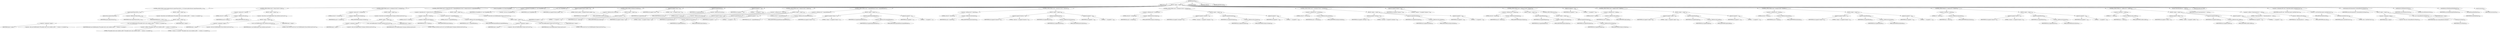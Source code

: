 digraph "execute" {  
"559" [label = <(METHOD,execute)<SUB>238</SUB>> ]
"74" [label = <(PARAM,this)<SUB>238</SUB>> ]
"560" [label = <(BLOCK,&lt;empty&gt;,&lt;empty&gt;)<SUB>238</SUB>> ]
"561" [label = <(CONTROL_STRUCTURE,if (project.getJavaVersion().equals(Project.JAVA_1_1)),if (project.getJavaVersion().equals(Project.JAVA_1_1)))<SUB>239</SUB>> ]
"562" [label = <(equals,equals(Project.JAVA_1_1))<SUB>239</SUB>> ]
"563" [label = <(getJavaVersion,getJavaVersion())<SUB>239</SUB>> ]
"564" [label = <(IDENTIFIER,project,getJavaVersion())<SUB>239</SUB>> ]
"565" [label = <(&lt;operator&gt;.fieldAccess,Project.JAVA_1_1)<SUB>239</SUB>> ]
"566" [label = <(IDENTIFIER,Project,equals(Project.JAVA_1_1))<SUB>239</SUB>> ]
"567" [label = <(FIELD_IDENTIFIER,JAVA_1_1,JAVA_1_1)<SUB>239</SUB>> ]
"568" [label = <(BLOCK,&lt;empty&gt;,&lt;empty&gt;)<SUB>239</SUB>> ]
"569" [label = <(&lt;operator&gt;.throw,throw new BuildException(&quot;The genkey task is only available on JDK&quot; + &quot; versions 1.2 or greater&quot;);)<SUB>240</SUB>> ]
"570" [label = <(BLOCK,&lt;empty&gt;,&lt;empty&gt;)<SUB>240</SUB>> ]
"571" [label = <(&lt;operator&gt;.assignment,&lt;empty&gt;)> ]
"572" [label = <(IDENTIFIER,$obj10,&lt;empty&gt;)> ]
"573" [label = <(&lt;operator&gt;.alloc,new BuildException(&quot;The genkey task is only available on JDK&quot; + &quot; versions 1.2 or greater&quot;))<SUB>240</SUB>> ]
"574" [label = <(&lt;init&gt;,new BuildException(&quot;The genkey task is only available on JDK&quot; + &quot; versions 1.2 or greater&quot;))<SUB>240</SUB>> ]
"575" [label = <(IDENTIFIER,$obj10,new BuildException(&quot;The genkey task is only available on JDK&quot; + &quot; versions 1.2 or greater&quot;))> ]
"576" [label = <(&lt;operator&gt;.addition,&quot;The genkey task is only available on JDK&quot; + &quot; versions 1.2 or greater&quot;)<SUB>240</SUB>> ]
"577" [label = <(LITERAL,&quot;The genkey task is only available on JDK&quot;,&quot;The genkey task is only available on JDK&quot; + &quot; versions 1.2 or greater&quot;)<SUB>240</SUB>> ]
"578" [label = <(LITERAL,&quot; versions 1.2 or greater&quot;,&quot;The genkey task is only available on JDK&quot; + &quot; versions 1.2 or greater&quot;)<SUB>241</SUB>> ]
"579" [label = <(IDENTIFIER,$obj10,&lt;empty&gt;)> ]
"580" [label = <(CONTROL_STRUCTURE,if (null == alias),if (null == alias))<SUB>244</SUB>> ]
"581" [label = <(&lt;operator&gt;.equals,null == alias)<SUB>244</SUB>> ]
"582" [label = <(LITERAL,null,null == alias)<SUB>244</SUB>> ]
"583" [label = <(&lt;operator&gt;.fieldAccess,this.alias)<SUB>244</SUB>> ]
"584" [label = <(IDENTIFIER,this,null == alias)<SUB>244</SUB>> ]
"585" [label = <(FIELD_IDENTIFIER,alias,alias)<SUB>244</SUB>> ]
"586" [label = <(BLOCK,&lt;empty&gt;,&lt;empty&gt;)<SUB>244</SUB>> ]
"587" [label = <(&lt;operator&gt;.throw,throw new BuildException(&quot;alias attribute must be set&quot;);)<SUB>245</SUB>> ]
"588" [label = <(BLOCK,&lt;empty&gt;,&lt;empty&gt;)<SUB>245</SUB>> ]
"589" [label = <(&lt;operator&gt;.assignment,&lt;empty&gt;)> ]
"590" [label = <(IDENTIFIER,$obj11,&lt;empty&gt;)> ]
"591" [label = <(&lt;operator&gt;.alloc,new BuildException(&quot;alias attribute must be set&quot;))<SUB>245</SUB>> ]
"592" [label = <(&lt;init&gt;,new BuildException(&quot;alias attribute must be set&quot;))<SUB>245</SUB>> ]
"593" [label = <(IDENTIFIER,$obj11,new BuildException(&quot;alias attribute must be set&quot;))> ]
"594" [label = <(LITERAL,&quot;alias attribute must be set&quot;,new BuildException(&quot;alias attribute must be set&quot;))<SUB>245</SUB>> ]
"595" [label = <(IDENTIFIER,$obj11,&lt;empty&gt;)> ]
"596" [label = <(CONTROL_STRUCTURE,if (null == storepass),if (null == storepass))<SUB>248</SUB>> ]
"597" [label = <(&lt;operator&gt;.equals,null == storepass)<SUB>248</SUB>> ]
"598" [label = <(LITERAL,null,null == storepass)<SUB>248</SUB>> ]
"599" [label = <(&lt;operator&gt;.fieldAccess,this.storepass)<SUB>248</SUB>> ]
"600" [label = <(IDENTIFIER,this,null == storepass)<SUB>248</SUB>> ]
"601" [label = <(FIELD_IDENTIFIER,storepass,storepass)<SUB>248</SUB>> ]
"602" [label = <(BLOCK,&lt;empty&gt;,&lt;empty&gt;)<SUB>248</SUB>> ]
"603" [label = <(&lt;operator&gt;.throw,throw new BuildException(&quot;storepass attribute must be set&quot;);)<SUB>249</SUB>> ]
"604" [label = <(BLOCK,&lt;empty&gt;,&lt;empty&gt;)<SUB>249</SUB>> ]
"605" [label = <(&lt;operator&gt;.assignment,&lt;empty&gt;)> ]
"606" [label = <(IDENTIFIER,$obj12,&lt;empty&gt;)> ]
"607" [label = <(&lt;operator&gt;.alloc,new BuildException(&quot;storepass attribute must be set&quot;))<SUB>249</SUB>> ]
"608" [label = <(&lt;init&gt;,new BuildException(&quot;storepass attribute must be set&quot;))<SUB>249</SUB>> ]
"609" [label = <(IDENTIFIER,$obj12,new BuildException(&quot;storepass attribute must be set&quot;))> ]
"610" [label = <(LITERAL,&quot;storepass attribute must be set&quot;,new BuildException(&quot;storepass attribute must be set&quot;))<SUB>249</SUB>> ]
"611" [label = <(IDENTIFIER,$obj12,&lt;empty&gt;)> ]
"612" [label = <(CONTROL_STRUCTURE,if (null == dname &amp;&amp; null == expandedDname),if (null == dname &amp;&amp; null == expandedDname))<SUB>252</SUB>> ]
"613" [label = <(&lt;operator&gt;.logicalAnd,null == dname &amp;&amp; null == expandedDname)<SUB>252</SUB>> ]
"614" [label = <(&lt;operator&gt;.equals,null == dname)<SUB>252</SUB>> ]
"615" [label = <(LITERAL,null,null == dname)<SUB>252</SUB>> ]
"616" [label = <(&lt;operator&gt;.fieldAccess,this.dname)<SUB>252</SUB>> ]
"617" [label = <(IDENTIFIER,this,null == dname)<SUB>252</SUB>> ]
"618" [label = <(FIELD_IDENTIFIER,dname,dname)<SUB>252</SUB>> ]
"619" [label = <(&lt;operator&gt;.equals,null == expandedDname)<SUB>252</SUB>> ]
"620" [label = <(LITERAL,null,null == expandedDname)<SUB>252</SUB>> ]
"621" [label = <(&lt;operator&gt;.fieldAccess,this.expandedDname)<SUB>252</SUB>> ]
"622" [label = <(IDENTIFIER,this,null == expandedDname)<SUB>252</SUB>> ]
"623" [label = <(FIELD_IDENTIFIER,expandedDname,expandedDname)<SUB>252</SUB>> ]
"624" [label = <(BLOCK,&lt;empty&gt;,&lt;empty&gt;)<SUB>252</SUB>> ]
"625" [label = <(&lt;operator&gt;.throw,throw new BuildException(&quot;dname must be set&quot;);)<SUB>253</SUB>> ]
"626" [label = <(BLOCK,&lt;empty&gt;,&lt;empty&gt;)<SUB>253</SUB>> ]
"627" [label = <(&lt;operator&gt;.assignment,&lt;empty&gt;)> ]
"628" [label = <(IDENTIFIER,$obj13,&lt;empty&gt;)> ]
"629" [label = <(&lt;operator&gt;.alloc,new BuildException(&quot;dname must be set&quot;))<SUB>253</SUB>> ]
"630" [label = <(&lt;init&gt;,new BuildException(&quot;dname must be set&quot;))<SUB>253</SUB>> ]
"631" [label = <(IDENTIFIER,$obj13,new BuildException(&quot;dname must be set&quot;))> ]
"632" [label = <(LITERAL,&quot;dname must be set&quot;,new BuildException(&quot;dname must be set&quot;))<SUB>253</SUB>> ]
"633" [label = <(IDENTIFIER,$obj13,&lt;empty&gt;)> ]
"72" [label = <(LOCAL,StringBuffer sb: java.lang.StringBuffer)> ]
"634" [label = <(&lt;operator&gt;.assignment,StringBuffer sb = new StringBuffer())<SUB>256</SUB>> ]
"635" [label = <(IDENTIFIER,sb,StringBuffer sb = new StringBuffer())<SUB>256</SUB>> ]
"636" [label = <(&lt;operator&gt;.alloc,new StringBuffer())<SUB>256</SUB>> ]
"637" [label = <(&lt;init&gt;,new StringBuffer())<SUB>256</SUB>> ]
"71" [label = <(IDENTIFIER,sb,new StringBuffer())<SUB>256</SUB>> ]
"638" [label = <(append,sb.append(&quot;keytool -genkey &quot;))<SUB>258</SUB>> ]
"639" [label = <(IDENTIFIER,sb,sb.append(&quot;keytool -genkey &quot;))<SUB>258</SUB>> ]
"640" [label = <(LITERAL,&quot;keytool -genkey &quot;,sb.append(&quot;keytool -genkey &quot;))<SUB>258</SUB>> ]
"641" [label = <(CONTROL_STRUCTURE,if (verbose),if (verbose))<SUB>260</SUB>> ]
"642" [label = <(&lt;operator&gt;.fieldAccess,this.verbose)<SUB>260</SUB>> ]
"643" [label = <(IDENTIFIER,this,if (verbose))<SUB>260</SUB>> ]
"644" [label = <(FIELD_IDENTIFIER,verbose,verbose)<SUB>260</SUB>> ]
"645" [label = <(BLOCK,&lt;empty&gt;,&lt;empty&gt;)<SUB>260</SUB>> ]
"646" [label = <(append,sb.append(&quot;-v &quot;))<SUB>261</SUB>> ]
"647" [label = <(IDENTIFIER,sb,sb.append(&quot;-v &quot;))<SUB>261</SUB>> ]
"648" [label = <(LITERAL,&quot;-v &quot;,sb.append(&quot;-v &quot;))<SUB>261</SUB>> ]
"649" [label = <(append,sb.append(&quot;-alias \&quot;&quot;))<SUB>264</SUB>> ]
"650" [label = <(IDENTIFIER,sb,sb.append(&quot;-alias \&quot;&quot;))<SUB>264</SUB>> ]
"651" [label = <(LITERAL,&quot;-alias \&quot;&quot;,sb.append(&quot;-alias \&quot;&quot;))<SUB>264</SUB>> ]
"652" [label = <(append,sb.append(alias))<SUB>265</SUB>> ]
"653" [label = <(IDENTIFIER,sb,sb.append(alias))<SUB>265</SUB>> ]
"654" [label = <(&lt;operator&gt;.fieldAccess,this.alias)<SUB>265</SUB>> ]
"655" [label = <(IDENTIFIER,this,sb.append(alias))<SUB>265</SUB>> ]
"656" [label = <(FIELD_IDENTIFIER,alias,alias)<SUB>265</SUB>> ]
"657" [label = <(append,sb.append(&quot;\&quot; &quot;))<SUB>266</SUB>> ]
"658" [label = <(IDENTIFIER,sb,sb.append(&quot;\&quot; &quot;))<SUB>266</SUB>> ]
"659" [label = <(LITERAL,&quot;\&quot; &quot;,sb.append(&quot;\&quot; &quot;))<SUB>266</SUB>> ]
"660" [label = <(CONTROL_STRUCTURE,if (null != dname),if (null != dname))<SUB>268</SUB>> ]
"661" [label = <(&lt;operator&gt;.notEquals,null != dname)<SUB>268</SUB>> ]
"662" [label = <(LITERAL,null,null != dname)<SUB>268</SUB>> ]
"663" [label = <(&lt;operator&gt;.fieldAccess,this.dname)<SUB>268</SUB>> ]
"664" [label = <(IDENTIFIER,this,null != dname)<SUB>268</SUB>> ]
"665" [label = <(FIELD_IDENTIFIER,dname,dname)<SUB>268</SUB>> ]
"666" [label = <(BLOCK,&lt;empty&gt;,&lt;empty&gt;)<SUB>268</SUB>> ]
"667" [label = <(append,sb.append(&quot;-dname \&quot;&quot;))<SUB>269</SUB>> ]
"668" [label = <(IDENTIFIER,sb,sb.append(&quot;-dname \&quot;&quot;))<SUB>269</SUB>> ]
"669" [label = <(LITERAL,&quot;-dname \&quot;&quot;,sb.append(&quot;-dname \&quot;&quot;))<SUB>269</SUB>> ]
"670" [label = <(append,sb.append(dname))<SUB>270</SUB>> ]
"671" [label = <(IDENTIFIER,sb,sb.append(dname))<SUB>270</SUB>> ]
"672" [label = <(&lt;operator&gt;.fieldAccess,this.dname)<SUB>270</SUB>> ]
"673" [label = <(IDENTIFIER,this,sb.append(dname))<SUB>270</SUB>> ]
"674" [label = <(FIELD_IDENTIFIER,dname,dname)<SUB>270</SUB>> ]
"675" [label = <(append,sb.append(&quot;\&quot; &quot;))<SUB>271</SUB>> ]
"676" [label = <(IDENTIFIER,sb,sb.append(&quot;\&quot; &quot;))<SUB>271</SUB>> ]
"677" [label = <(LITERAL,&quot;\&quot; &quot;,sb.append(&quot;\&quot; &quot;))<SUB>271</SUB>> ]
"678" [label = <(CONTROL_STRUCTURE,if (null != expandedDname),if (null != expandedDname))<SUB>274</SUB>> ]
"679" [label = <(&lt;operator&gt;.notEquals,null != expandedDname)<SUB>274</SUB>> ]
"680" [label = <(LITERAL,null,null != expandedDname)<SUB>274</SUB>> ]
"681" [label = <(&lt;operator&gt;.fieldAccess,this.expandedDname)<SUB>274</SUB>> ]
"682" [label = <(IDENTIFIER,this,null != expandedDname)<SUB>274</SUB>> ]
"683" [label = <(FIELD_IDENTIFIER,expandedDname,expandedDname)<SUB>274</SUB>> ]
"684" [label = <(BLOCK,&lt;empty&gt;,&lt;empty&gt;)<SUB>274</SUB>> ]
"685" [label = <(append,sb.append(&quot;-dname \&quot;&quot;))<SUB>275</SUB>> ]
"686" [label = <(IDENTIFIER,sb,sb.append(&quot;-dname \&quot;&quot;))<SUB>275</SUB>> ]
"687" [label = <(LITERAL,&quot;-dname \&quot;&quot;,sb.append(&quot;-dname \&quot;&quot;))<SUB>275</SUB>> ]
"688" [label = <(append,sb.append(expandedDname))<SUB>276</SUB>> ]
"689" [label = <(IDENTIFIER,sb,sb.append(expandedDname))<SUB>276</SUB>> ]
"690" [label = <(&lt;operator&gt;.fieldAccess,this.expandedDname)<SUB>276</SUB>> ]
"691" [label = <(IDENTIFIER,this,sb.append(expandedDname))<SUB>276</SUB>> ]
"692" [label = <(FIELD_IDENTIFIER,expandedDname,expandedDname)<SUB>276</SUB>> ]
"693" [label = <(append,sb.append(&quot;\&quot; &quot;))<SUB>277</SUB>> ]
"694" [label = <(IDENTIFIER,sb,sb.append(&quot;\&quot; &quot;))<SUB>277</SUB>> ]
"695" [label = <(LITERAL,&quot;\&quot; &quot;,sb.append(&quot;\&quot; &quot;))<SUB>277</SUB>> ]
"696" [label = <(CONTROL_STRUCTURE,if (null != keystore),if (null != keystore))<SUB>280</SUB>> ]
"697" [label = <(&lt;operator&gt;.notEquals,null != keystore)<SUB>280</SUB>> ]
"698" [label = <(LITERAL,null,null != keystore)<SUB>280</SUB>> ]
"699" [label = <(&lt;operator&gt;.fieldAccess,this.keystore)<SUB>280</SUB>> ]
"700" [label = <(IDENTIFIER,this,null != keystore)<SUB>280</SUB>> ]
"701" [label = <(FIELD_IDENTIFIER,keystore,keystore)<SUB>280</SUB>> ]
"702" [label = <(BLOCK,&lt;empty&gt;,&lt;empty&gt;)<SUB>280</SUB>> ]
"703" [label = <(append,sb.append(&quot;-keystore \&quot;&quot;))<SUB>281</SUB>> ]
"704" [label = <(IDENTIFIER,sb,sb.append(&quot;-keystore \&quot;&quot;))<SUB>281</SUB>> ]
"705" [label = <(LITERAL,&quot;-keystore \&quot;&quot;,sb.append(&quot;-keystore \&quot;&quot;))<SUB>281</SUB>> ]
"706" [label = <(append,sb.append(keystore))<SUB>282</SUB>> ]
"707" [label = <(IDENTIFIER,sb,sb.append(keystore))<SUB>282</SUB>> ]
"708" [label = <(&lt;operator&gt;.fieldAccess,this.keystore)<SUB>282</SUB>> ]
"709" [label = <(IDENTIFIER,this,sb.append(keystore))<SUB>282</SUB>> ]
"710" [label = <(FIELD_IDENTIFIER,keystore,keystore)<SUB>282</SUB>> ]
"711" [label = <(append,sb.append(&quot;\&quot; &quot;))<SUB>283</SUB>> ]
"712" [label = <(IDENTIFIER,sb,sb.append(&quot;\&quot; &quot;))<SUB>283</SUB>> ]
"713" [label = <(LITERAL,&quot;\&quot; &quot;,sb.append(&quot;\&quot; &quot;))<SUB>283</SUB>> ]
"714" [label = <(CONTROL_STRUCTURE,if (null != storepass),if (null != storepass))<SUB>286</SUB>> ]
"715" [label = <(&lt;operator&gt;.notEquals,null != storepass)<SUB>286</SUB>> ]
"716" [label = <(LITERAL,null,null != storepass)<SUB>286</SUB>> ]
"717" [label = <(&lt;operator&gt;.fieldAccess,this.storepass)<SUB>286</SUB>> ]
"718" [label = <(IDENTIFIER,this,null != storepass)<SUB>286</SUB>> ]
"719" [label = <(FIELD_IDENTIFIER,storepass,storepass)<SUB>286</SUB>> ]
"720" [label = <(BLOCK,&lt;empty&gt;,&lt;empty&gt;)<SUB>286</SUB>> ]
"721" [label = <(append,sb.append(&quot;-storepass \&quot;&quot;))<SUB>287</SUB>> ]
"722" [label = <(IDENTIFIER,sb,sb.append(&quot;-storepass \&quot;&quot;))<SUB>287</SUB>> ]
"723" [label = <(LITERAL,&quot;-storepass \&quot;&quot;,sb.append(&quot;-storepass \&quot;&quot;))<SUB>287</SUB>> ]
"724" [label = <(append,sb.append(storepass))<SUB>288</SUB>> ]
"725" [label = <(IDENTIFIER,sb,sb.append(storepass))<SUB>288</SUB>> ]
"726" [label = <(&lt;operator&gt;.fieldAccess,this.storepass)<SUB>288</SUB>> ]
"727" [label = <(IDENTIFIER,this,sb.append(storepass))<SUB>288</SUB>> ]
"728" [label = <(FIELD_IDENTIFIER,storepass,storepass)<SUB>288</SUB>> ]
"729" [label = <(append,sb.append(&quot;\&quot; &quot;))<SUB>289</SUB>> ]
"730" [label = <(IDENTIFIER,sb,sb.append(&quot;\&quot; &quot;))<SUB>289</SUB>> ]
"731" [label = <(LITERAL,&quot;\&quot; &quot;,sb.append(&quot;\&quot; &quot;))<SUB>289</SUB>> ]
"732" [label = <(CONTROL_STRUCTURE,if (null != storetype),if (null != storetype))<SUB>292</SUB>> ]
"733" [label = <(&lt;operator&gt;.notEquals,null != storetype)<SUB>292</SUB>> ]
"734" [label = <(LITERAL,null,null != storetype)<SUB>292</SUB>> ]
"735" [label = <(&lt;operator&gt;.fieldAccess,this.storetype)<SUB>292</SUB>> ]
"736" [label = <(IDENTIFIER,this,null != storetype)<SUB>292</SUB>> ]
"737" [label = <(FIELD_IDENTIFIER,storetype,storetype)<SUB>292</SUB>> ]
"738" [label = <(BLOCK,&lt;empty&gt;,&lt;empty&gt;)<SUB>292</SUB>> ]
"739" [label = <(append,sb.append(&quot;-storetype \&quot;&quot;))<SUB>293</SUB>> ]
"740" [label = <(IDENTIFIER,sb,sb.append(&quot;-storetype \&quot;&quot;))<SUB>293</SUB>> ]
"741" [label = <(LITERAL,&quot;-storetype \&quot;&quot;,sb.append(&quot;-storetype \&quot;&quot;))<SUB>293</SUB>> ]
"742" [label = <(append,sb.append(storetype))<SUB>294</SUB>> ]
"743" [label = <(IDENTIFIER,sb,sb.append(storetype))<SUB>294</SUB>> ]
"744" [label = <(&lt;operator&gt;.fieldAccess,this.storetype)<SUB>294</SUB>> ]
"745" [label = <(IDENTIFIER,this,sb.append(storetype))<SUB>294</SUB>> ]
"746" [label = <(FIELD_IDENTIFIER,storetype,storetype)<SUB>294</SUB>> ]
"747" [label = <(append,sb.append(&quot;\&quot; &quot;))<SUB>295</SUB>> ]
"748" [label = <(IDENTIFIER,sb,sb.append(&quot;\&quot; &quot;))<SUB>295</SUB>> ]
"749" [label = <(LITERAL,&quot;\&quot; &quot;,sb.append(&quot;\&quot; &quot;))<SUB>295</SUB>> ]
"750" [label = <(append,sb.append(&quot;-keypass \&quot;&quot;))<SUB>298</SUB>> ]
"751" [label = <(IDENTIFIER,sb,sb.append(&quot;-keypass \&quot;&quot;))<SUB>298</SUB>> ]
"752" [label = <(LITERAL,&quot;-keypass \&quot;&quot;,sb.append(&quot;-keypass \&quot;&quot;))<SUB>298</SUB>> ]
"753" [label = <(CONTROL_STRUCTURE,if (null != keypass),if (null != keypass))<SUB>299</SUB>> ]
"754" [label = <(&lt;operator&gt;.notEquals,null != keypass)<SUB>299</SUB>> ]
"755" [label = <(LITERAL,null,null != keypass)<SUB>299</SUB>> ]
"756" [label = <(&lt;operator&gt;.fieldAccess,this.keypass)<SUB>299</SUB>> ]
"757" [label = <(IDENTIFIER,this,null != keypass)<SUB>299</SUB>> ]
"758" [label = <(FIELD_IDENTIFIER,keypass,keypass)<SUB>299</SUB>> ]
"759" [label = <(BLOCK,&lt;empty&gt;,&lt;empty&gt;)<SUB>299</SUB>> ]
"760" [label = <(append,sb.append(keypass))<SUB>300</SUB>> ]
"761" [label = <(IDENTIFIER,sb,sb.append(keypass))<SUB>300</SUB>> ]
"762" [label = <(&lt;operator&gt;.fieldAccess,this.keypass)<SUB>300</SUB>> ]
"763" [label = <(IDENTIFIER,this,sb.append(keypass))<SUB>300</SUB>> ]
"764" [label = <(FIELD_IDENTIFIER,keypass,keypass)<SUB>300</SUB>> ]
"765" [label = <(CONTROL_STRUCTURE,else,else)<SUB>302</SUB>> ]
"766" [label = <(BLOCK,&lt;empty&gt;,&lt;empty&gt;)<SUB>302</SUB>> ]
"767" [label = <(append,sb.append(storepass))<SUB>303</SUB>> ]
"768" [label = <(IDENTIFIER,sb,sb.append(storepass))<SUB>303</SUB>> ]
"769" [label = <(&lt;operator&gt;.fieldAccess,this.storepass)<SUB>303</SUB>> ]
"770" [label = <(IDENTIFIER,this,sb.append(storepass))<SUB>303</SUB>> ]
"771" [label = <(FIELD_IDENTIFIER,storepass,storepass)<SUB>303</SUB>> ]
"772" [label = <(append,sb.append(&quot;\&quot; &quot;))<SUB>305</SUB>> ]
"773" [label = <(IDENTIFIER,sb,sb.append(&quot;\&quot; &quot;))<SUB>305</SUB>> ]
"774" [label = <(LITERAL,&quot;\&quot; &quot;,sb.append(&quot;\&quot; &quot;))<SUB>305</SUB>> ]
"775" [label = <(CONTROL_STRUCTURE,if (null != sigalg),if (null != sigalg))<SUB>307</SUB>> ]
"776" [label = <(&lt;operator&gt;.notEquals,null != sigalg)<SUB>307</SUB>> ]
"777" [label = <(LITERAL,null,null != sigalg)<SUB>307</SUB>> ]
"778" [label = <(&lt;operator&gt;.fieldAccess,this.sigalg)<SUB>307</SUB>> ]
"779" [label = <(IDENTIFIER,this,null != sigalg)<SUB>307</SUB>> ]
"780" [label = <(FIELD_IDENTIFIER,sigalg,sigalg)<SUB>307</SUB>> ]
"781" [label = <(BLOCK,&lt;empty&gt;,&lt;empty&gt;)<SUB>307</SUB>> ]
"782" [label = <(append,sb.append(&quot;-sigalg \&quot;&quot;))<SUB>308</SUB>> ]
"783" [label = <(IDENTIFIER,sb,sb.append(&quot;-sigalg \&quot;&quot;))<SUB>308</SUB>> ]
"784" [label = <(LITERAL,&quot;-sigalg \&quot;&quot;,sb.append(&quot;-sigalg \&quot;&quot;))<SUB>308</SUB>> ]
"785" [label = <(append,sb.append(sigalg))<SUB>309</SUB>> ]
"786" [label = <(IDENTIFIER,sb,sb.append(sigalg))<SUB>309</SUB>> ]
"787" [label = <(&lt;operator&gt;.fieldAccess,this.sigalg)<SUB>309</SUB>> ]
"788" [label = <(IDENTIFIER,this,sb.append(sigalg))<SUB>309</SUB>> ]
"789" [label = <(FIELD_IDENTIFIER,sigalg,sigalg)<SUB>309</SUB>> ]
"790" [label = <(append,sb.append(&quot;\&quot; &quot;))<SUB>310</SUB>> ]
"791" [label = <(IDENTIFIER,sb,sb.append(&quot;\&quot; &quot;))<SUB>310</SUB>> ]
"792" [label = <(LITERAL,&quot;\&quot; &quot;,sb.append(&quot;\&quot; &quot;))<SUB>310</SUB>> ]
"793" [label = <(CONTROL_STRUCTURE,if (null != keyalg),if (null != keyalg))<SUB>313</SUB>> ]
"794" [label = <(&lt;operator&gt;.notEquals,null != keyalg)<SUB>313</SUB>> ]
"795" [label = <(LITERAL,null,null != keyalg)<SUB>313</SUB>> ]
"796" [label = <(&lt;operator&gt;.fieldAccess,this.keyalg)<SUB>313</SUB>> ]
"797" [label = <(IDENTIFIER,this,null != keyalg)<SUB>313</SUB>> ]
"798" [label = <(FIELD_IDENTIFIER,keyalg,keyalg)<SUB>313</SUB>> ]
"799" [label = <(BLOCK,&lt;empty&gt;,&lt;empty&gt;)<SUB>313</SUB>> ]
"800" [label = <(append,sb.append(&quot;-keyalg \&quot;&quot;))<SUB>314</SUB>> ]
"801" [label = <(IDENTIFIER,sb,sb.append(&quot;-keyalg \&quot;&quot;))<SUB>314</SUB>> ]
"802" [label = <(LITERAL,&quot;-keyalg \&quot;&quot;,sb.append(&quot;-keyalg \&quot;&quot;))<SUB>314</SUB>> ]
"803" [label = <(append,sb.append(keyalg))<SUB>315</SUB>> ]
"804" [label = <(IDENTIFIER,sb,sb.append(keyalg))<SUB>315</SUB>> ]
"805" [label = <(&lt;operator&gt;.fieldAccess,this.keyalg)<SUB>315</SUB>> ]
"806" [label = <(IDENTIFIER,this,sb.append(keyalg))<SUB>315</SUB>> ]
"807" [label = <(FIELD_IDENTIFIER,keyalg,keyalg)<SUB>315</SUB>> ]
"808" [label = <(append,sb.append(&quot;\&quot; &quot;))<SUB>316</SUB>> ]
"809" [label = <(IDENTIFIER,sb,sb.append(&quot;\&quot; &quot;))<SUB>316</SUB>> ]
"810" [label = <(LITERAL,&quot;\&quot; &quot;,sb.append(&quot;\&quot; &quot;))<SUB>316</SUB>> ]
"811" [label = <(CONTROL_STRUCTURE,if (0 &lt; keysize),if (0 &lt; keysize))<SUB>320</SUB>> ]
"812" [label = <(&lt;operator&gt;.lessThan,0 &lt; keysize)<SUB>320</SUB>> ]
"813" [label = <(LITERAL,0,0 &lt; keysize)<SUB>320</SUB>> ]
"814" [label = <(&lt;operator&gt;.fieldAccess,this.keysize)<SUB>320</SUB>> ]
"815" [label = <(IDENTIFIER,this,0 &lt; keysize)<SUB>320</SUB>> ]
"816" [label = <(FIELD_IDENTIFIER,keysize,keysize)<SUB>320</SUB>> ]
"817" [label = <(BLOCK,&lt;empty&gt;,&lt;empty&gt;)<SUB>320</SUB>> ]
"818" [label = <(append,sb.append(&quot;-keysize \&quot;&quot;))<SUB>321</SUB>> ]
"819" [label = <(IDENTIFIER,sb,sb.append(&quot;-keysize \&quot;&quot;))<SUB>321</SUB>> ]
"820" [label = <(LITERAL,&quot;-keysize \&quot;&quot;,sb.append(&quot;-keysize \&quot;&quot;))<SUB>321</SUB>> ]
"821" [label = <(append,sb.append(keysize))<SUB>322</SUB>> ]
"822" [label = <(IDENTIFIER,sb,sb.append(keysize))<SUB>322</SUB>> ]
"823" [label = <(&lt;operator&gt;.fieldAccess,this.keysize)<SUB>322</SUB>> ]
"824" [label = <(IDENTIFIER,this,sb.append(keysize))<SUB>322</SUB>> ]
"825" [label = <(FIELD_IDENTIFIER,keysize,keysize)<SUB>322</SUB>> ]
"826" [label = <(append,sb.append(&quot;\&quot; &quot;))<SUB>323</SUB>> ]
"827" [label = <(IDENTIFIER,sb,sb.append(&quot;\&quot; &quot;))<SUB>323</SUB>> ]
"828" [label = <(LITERAL,&quot;\&quot; &quot;,sb.append(&quot;\&quot; &quot;))<SUB>323</SUB>> ]
"829" [label = <(CONTROL_STRUCTURE,if (0 &lt; validity),if (0 &lt; validity))<SUB>326</SUB>> ]
"830" [label = <(&lt;operator&gt;.lessThan,0 &lt; validity)<SUB>326</SUB>> ]
"831" [label = <(LITERAL,0,0 &lt; validity)<SUB>326</SUB>> ]
"832" [label = <(&lt;operator&gt;.fieldAccess,this.validity)<SUB>326</SUB>> ]
"833" [label = <(IDENTIFIER,this,0 &lt; validity)<SUB>326</SUB>> ]
"834" [label = <(FIELD_IDENTIFIER,validity,validity)<SUB>326</SUB>> ]
"835" [label = <(BLOCK,&lt;empty&gt;,&lt;empty&gt;)<SUB>326</SUB>> ]
"836" [label = <(append,sb.append(&quot;-validity \&quot;&quot;))<SUB>327</SUB>> ]
"837" [label = <(IDENTIFIER,sb,sb.append(&quot;-validity \&quot;&quot;))<SUB>327</SUB>> ]
"838" [label = <(LITERAL,&quot;-validity \&quot;&quot;,sb.append(&quot;-validity \&quot;&quot;))<SUB>327</SUB>> ]
"839" [label = <(append,sb.append(validity))<SUB>328</SUB>> ]
"840" [label = <(IDENTIFIER,sb,sb.append(validity))<SUB>328</SUB>> ]
"841" [label = <(&lt;operator&gt;.fieldAccess,this.validity)<SUB>328</SUB>> ]
"842" [label = <(IDENTIFIER,this,sb.append(validity))<SUB>328</SUB>> ]
"843" [label = <(FIELD_IDENTIFIER,validity,validity)<SUB>328</SUB>> ]
"844" [label = <(append,sb.append(&quot;\&quot; &quot;))<SUB>329</SUB>> ]
"845" [label = <(IDENTIFIER,sb,sb.append(&quot;\&quot; &quot;))<SUB>329</SUB>> ]
"846" [label = <(LITERAL,&quot;\&quot; &quot;,sb.append(&quot;\&quot; &quot;))<SUB>329</SUB>> ]
"847" [label = <(log,log(&quot;Generating Key for &quot; + alias))<SUB>332</SUB>> ]
"73" [label = <(IDENTIFIER,this,log(&quot;Generating Key for &quot; + alias))<SUB>332</SUB>> ]
"848" [label = <(&lt;operator&gt;.addition,&quot;Generating Key for &quot; + alias)<SUB>332</SUB>> ]
"849" [label = <(LITERAL,&quot;Generating Key for &quot;,&quot;Generating Key for &quot; + alias)<SUB>332</SUB>> ]
"850" [label = <(&lt;operator&gt;.fieldAccess,this.alias)<SUB>332</SUB>> ]
"851" [label = <(IDENTIFIER,this,&quot;Generating Key for &quot; + alias)<SUB>332</SUB>> ]
"852" [label = <(FIELD_IDENTIFIER,alias,alias)<SUB>332</SUB>> ]
"853" [label = <(LOCAL,ExecTask cmd: ANY)> ]
"854" [label = <(&lt;operator&gt;.assignment,ANY cmd = (ExecTask) project.createTask(&quot;exec&quot;))<SUB>333</SUB>> ]
"855" [label = <(IDENTIFIER,cmd,ANY cmd = (ExecTask) project.createTask(&quot;exec&quot;))<SUB>333</SUB>> ]
"856" [label = <(&lt;operator&gt;.cast,(ExecTask) project.createTask(&quot;exec&quot;))<SUB>333</SUB>> ]
"857" [label = <(TYPE_REF,ExecTask,ExecTask)<SUB>333</SUB>> ]
"858" [label = <(createTask,createTask(&quot;exec&quot;))<SUB>333</SUB>> ]
"859" [label = <(IDENTIFIER,project,createTask(&quot;exec&quot;))<SUB>333</SUB>> ]
"860" [label = <(LITERAL,&quot;exec&quot;,createTask(&quot;exec&quot;))<SUB>333</SUB>> ]
"861" [label = <(setCommand,setCommand(new Commandline(sb.toString())))<SUB>334</SUB>> ]
"862" [label = <(IDENTIFIER,cmd,setCommand(new Commandline(sb.toString())))<SUB>334</SUB>> ]
"863" [label = <(BLOCK,&lt;empty&gt;,&lt;empty&gt;)<SUB>334</SUB>> ]
"864" [label = <(&lt;operator&gt;.assignment,&lt;empty&gt;)> ]
"865" [label = <(IDENTIFIER,$obj15,&lt;empty&gt;)> ]
"866" [label = <(&lt;operator&gt;.alloc,new Commandline(sb.toString()))<SUB>334</SUB>> ]
"867" [label = <(&lt;init&gt;,new Commandline(sb.toString()))<SUB>334</SUB>> ]
"868" [label = <(IDENTIFIER,$obj15,new Commandline(sb.toString()))> ]
"869" [label = <(toString,sb.toString())<SUB>334</SUB>> ]
"870" [label = <(IDENTIFIER,sb,sb.toString())<SUB>334</SUB>> ]
"871" [label = <(IDENTIFIER,$obj15,&lt;empty&gt;)> ]
"872" [label = <(setFailonerror,setFailonerror(true))<SUB>335</SUB>> ]
"873" [label = <(IDENTIFIER,cmd,setFailonerror(true))<SUB>335</SUB>> ]
"874" [label = <(LITERAL,true,setFailonerror(true))<SUB>335</SUB>> ]
"875" [label = <(setTaskName,setTaskName(getTaskName()))<SUB>336</SUB>> ]
"876" [label = <(IDENTIFIER,cmd,setTaskName(getTaskName()))<SUB>336</SUB>> ]
"877" [label = <(getTaskName,getTaskName())<SUB>336</SUB>> ]
"75" [label = <(IDENTIFIER,this,getTaskName())<SUB>336</SUB>> ]
"878" [label = <(execute,execute())<SUB>337</SUB>> ]
"879" [label = <(IDENTIFIER,cmd,execute())<SUB>337</SUB>> ]
"880" [label = <(MODIFIER,PUBLIC)> ]
"881" [label = <(MODIFIER,VIRTUAL)> ]
"882" [label = <(METHOD_RETURN,void)<SUB>238</SUB>> ]
  "559" -> "74" 
  "559" -> "560" 
  "559" -> "880" 
  "559" -> "881" 
  "559" -> "882" 
  "560" -> "561" 
  "560" -> "580" 
  "560" -> "596" 
  "560" -> "612" 
  "560" -> "72" 
  "560" -> "634" 
  "560" -> "637" 
  "560" -> "638" 
  "560" -> "641" 
  "560" -> "649" 
  "560" -> "652" 
  "560" -> "657" 
  "560" -> "660" 
  "560" -> "678" 
  "560" -> "696" 
  "560" -> "714" 
  "560" -> "732" 
  "560" -> "750" 
  "560" -> "753" 
  "560" -> "772" 
  "560" -> "775" 
  "560" -> "793" 
  "560" -> "811" 
  "560" -> "829" 
  "560" -> "847" 
  "560" -> "853" 
  "560" -> "854" 
  "560" -> "861" 
  "560" -> "872" 
  "560" -> "875" 
  "560" -> "878" 
  "561" -> "562" 
  "561" -> "568" 
  "562" -> "563" 
  "562" -> "565" 
  "563" -> "564" 
  "565" -> "566" 
  "565" -> "567" 
  "568" -> "569" 
  "569" -> "570" 
  "570" -> "571" 
  "570" -> "574" 
  "570" -> "579" 
  "571" -> "572" 
  "571" -> "573" 
  "574" -> "575" 
  "574" -> "576" 
  "576" -> "577" 
  "576" -> "578" 
  "580" -> "581" 
  "580" -> "586" 
  "581" -> "582" 
  "581" -> "583" 
  "583" -> "584" 
  "583" -> "585" 
  "586" -> "587" 
  "587" -> "588" 
  "588" -> "589" 
  "588" -> "592" 
  "588" -> "595" 
  "589" -> "590" 
  "589" -> "591" 
  "592" -> "593" 
  "592" -> "594" 
  "596" -> "597" 
  "596" -> "602" 
  "597" -> "598" 
  "597" -> "599" 
  "599" -> "600" 
  "599" -> "601" 
  "602" -> "603" 
  "603" -> "604" 
  "604" -> "605" 
  "604" -> "608" 
  "604" -> "611" 
  "605" -> "606" 
  "605" -> "607" 
  "608" -> "609" 
  "608" -> "610" 
  "612" -> "613" 
  "612" -> "624" 
  "613" -> "614" 
  "613" -> "619" 
  "614" -> "615" 
  "614" -> "616" 
  "616" -> "617" 
  "616" -> "618" 
  "619" -> "620" 
  "619" -> "621" 
  "621" -> "622" 
  "621" -> "623" 
  "624" -> "625" 
  "625" -> "626" 
  "626" -> "627" 
  "626" -> "630" 
  "626" -> "633" 
  "627" -> "628" 
  "627" -> "629" 
  "630" -> "631" 
  "630" -> "632" 
  "634" -> "635" 
  "634" -> "636" 
  "637" -> "71" 
  "638" -> "639" 
  "638" -> "640" 
  "641" -> "642" 
  "641" -> "645" 
  "642" -> "643" 
  "642" -> "644" 
  "645" -> "646" 
  "646" -> "647" 
  "646" -> "648" 
  "649" -> "650" 
  "649" -> "651" 
  "652" -> "653" 
  "652" -> "654" 
  "654" -> "655" 
  "654" -> "656" 
  "657" -> "658" 
  "657" -> "659" 
  "660" -> "661" 
  "660" -> "666" 
  "661" -> "662" 
  "661" -> "663" 
  "663" -> "664" 
  "663" -> "665" 
  "666" -> "667" 
  "666" -> "670" 
  "666" -> "675" 
  "667" -> "668" 
  "667" -> "669" 
  "670" -> "671" 
  "670" -> "672" 
  "672" -> "673" 
  "672" -> "674" 
  "675" -> "676" 
  "675" -> "677" 
  "678" -> "679" 
  "678" -> "684" 
  "679" -> "680" 
  "679" -> "681" 
  "681" -> "682" 
  "681" -> "683" 
  "684" -> "685" 
  "684" -> "688" 
  "684" -> "693" 
  "685" -> "686" 
  "685" -> "687" 
  "688" -> "689" 
  "688" -> "690" 
  "690" -> "691" 
  "690" -> "692" 
  "693" -> "694" 
  "693" -> "695" 
  "696" -> "697" 
  "696" -> "702" 
  "697" -> "698" 
  "697" -> "699" 
  "699" -> "700" 
  "699" -> "701" 
  "702" -> "703" 
  "702" -> "706" 
  "702" -> "711" 
  "703" -> "704" 
  "703" -> "705" 
  "706" -> "707" 
  "706" -> "708" 
  "708" -> "709" 
  "708" -> "710" 
  "711" -> "712" 
  "711" -> "713" 
  "714" -> "715" 
  "714" -> "720" 
  "715" -> "716" 
  "715" -> "717" 
  "717" -> "718" 
  "717" -> "719" 
  "720" -> "721" 
  "720" -> "724" 
  "720" -> "729" 
  "721" -> "722" 
  "721" -> "723" 
  "724" -> "725" 
  "724" -> "726" 
  "726" -> "727" 
  "726" -> "728" 
  "729" -> "730" 
  "729" -> "731" 
  "732" -> "733" 
  "732" -> "738" 
  "733" -> "734" 
  "733" -> "735" 
  "735" -> "736" 
  "735" -> "737" 
  "738" -> "739" 
  "738" -> "742" 
  "738" -> "747" 
  "739" -> "740" 
  "739" -> "741" 
  "742" -> "743" 
  "742" -> "744" 
  "744" -> "745" 
  "744" -> "746" 
  "747" -> "748" 
  "747" -> "749" 
  "750" -> "751" 
  "750" -> "752" 
  "753" -> "754" 
  "753" -> "759" 
  "753" -> "765" 
  "754" -> "755" 
  "754" -> "756" 
  "756" -> "757" 
  "756" -> "758" 
  "759" -> "760" 
  "760" -> "761" 
  "760" -> "762" 
  "762" -> "763" 
  "762" -> "764" 
  "765" -> "766" 
  "766" -> "767" 
  "767" -> "768" 
  "767" -> "769" 
  "769" -> "770" 
  "769" -> "771" 
  "772" -> "773" 
  "772" -> "774" 
  "775" -> "776" 
  "775" -> "781" 
  "776" -> "777" 
  "776" -> "778" 
  "778" -> "779" 
  "778" -> "780" 
  "781" -> "782" 
  "781" -> "785" 
  "781" -> "790" 
  "782" -> "783" 
  "782" -> "784" 
  "785" -> "786" 
  "785" -> "787" 
  "787" -> "788" 
  "787" -> "789" 
  "790" -> "791" 
  "790" -> "792" 
  "793" -> "794" 
  "793" -> "799" 
  "794" -> "795" 
  "794" -> "796" 
  "796" -> "797" 
  "796" -> "798" 
  "799" -> "800" 
  "799" -> "803" 
  "799" -> "808" 
  "800" -> "801" 
  "800" -> "802" 
  "803" -> "804" 
  "803" -> "805" 
  "805" -> "806" 
  "805" -> "807" 
  "808" -> "809" 
  "808" -> "810" 
  "811" -> "812" 
  "811" -> "817" 
  "812" -> "813" 
  "812" -> "814" 
  "814" -> "815" 
  "814" -> "816" 
  "817" -> "818" 
  "817" -> "821" 
  "817" -> "826" 
  "818" -> "819" 
  "818" -> "820" 
  "821" -> "822" 
  "821" -> "823" 
  "823" -> "824" 
  "823" -> "825" 
  "826" -> "827" 
  "826" -> "828" 
  "829" -> "830" 
  "829" -> "835" 
  "830" -> "831" 
  "830" -> "832" 
  "832" -> "833" 
  "832" -> "834" 
  "835" -> "836" 
  "835" -> "839" 
  "835" -> "844" 
  "836" -> "837" 
  "836" -> "838" 
  "839" -> "840" 
  "839" -> "841" 
  "841" -> "842" 
  "841" -> "843" 
  "844" -> "845" 
  "844" -> "846" 
  "847" -> "73" 
  "847" -> "848" 
  "848" -> "849" 
  "848" -> "850" 
  "850" -> "851" 
  "850" -> "852" 
  "854" -> "855" 
  "854" -> "856" 
  "856" -> "857" 
  "856" -> "858" 
  "858" -> "859" 
  "858" -> "860" 
  "861" -> "862" 
  "861" -> "863" 
  "863" -> "864" 
  "863" -> "867" 
  "863" -> "871" 
  "864" -> "865" 
  "864" -> "866" 
  "867" -> "868" 
  "867" -> "869" 
  "869" -> "870" 
  "872" -> "873" 
  "872" -> "874" 
  "875" -> "876" 
  "875" -> "877" 
  "877" -> "75" 
  "878" -> "879" 
}
